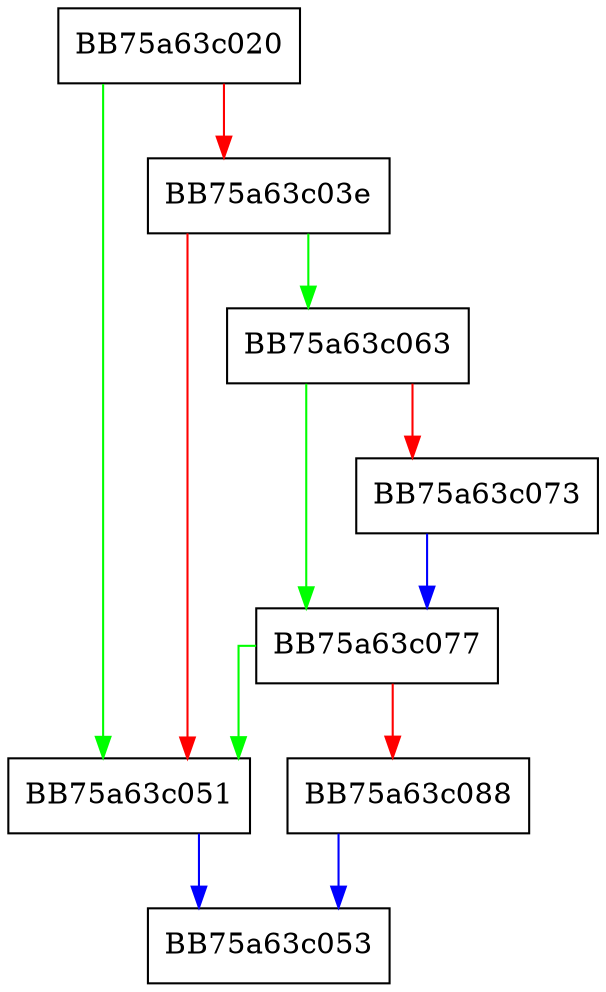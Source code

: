 digraph IsMine {
  node [shape="box"];
  graph [splines=ortho];
  BB75a63c020 -> BB75a63c051 [color="green"];
  BB75a63c020 -> BB75a63c03e [color="red"];
  BB75a63c03e -> BB75a63c063 [color="green"];
  BB75a63c03e -> BB75a63c051 [color="red"];
  BB75a63c051 -> BB75a63c053 [color="blue"];
  BB75a63c063 -> BB75a63c077 [color="green"];
  BB75a63c063 -> BB75a63c073 [color="red"];
  BB75a63c073 -> BB75a63c077 [color="blue"];
  BB75a63c077 -> BB75a63c051 [color="green"];
  BB75a63c077 -> BB75a63c088 [color="red"];
  BB75a63c088 -> BB75a63c053 [color="blue"];
}
